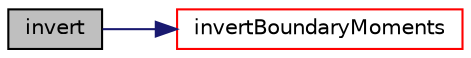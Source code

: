 digraph "invert"
{
  bgcolor="transparent";
  edge [fontname="Helvetica",fontsize="10",labelfontname="Helvetica",labelfontsize="10"];
  node [fontname="Helvetica",fontsize="10",shape=record];
  rankdir="LR";
  Node1 [label="invert",height=0.2,width=0.4,color="black", fillcolor="grey75", style="filled", fontcolor="black"];
  Node1 -> Node2 [color="midnightblue",fontsize="10",style="solid",fontname="Helvetica"];
  Node2 [label="invertBoundaryMoments",height=0.2,width=0.4,color="red",URL="$a00064.html#a0db254ceb34e9343bebd658750f9312d",tooltip="Invert moments on boundaries. "];
}
